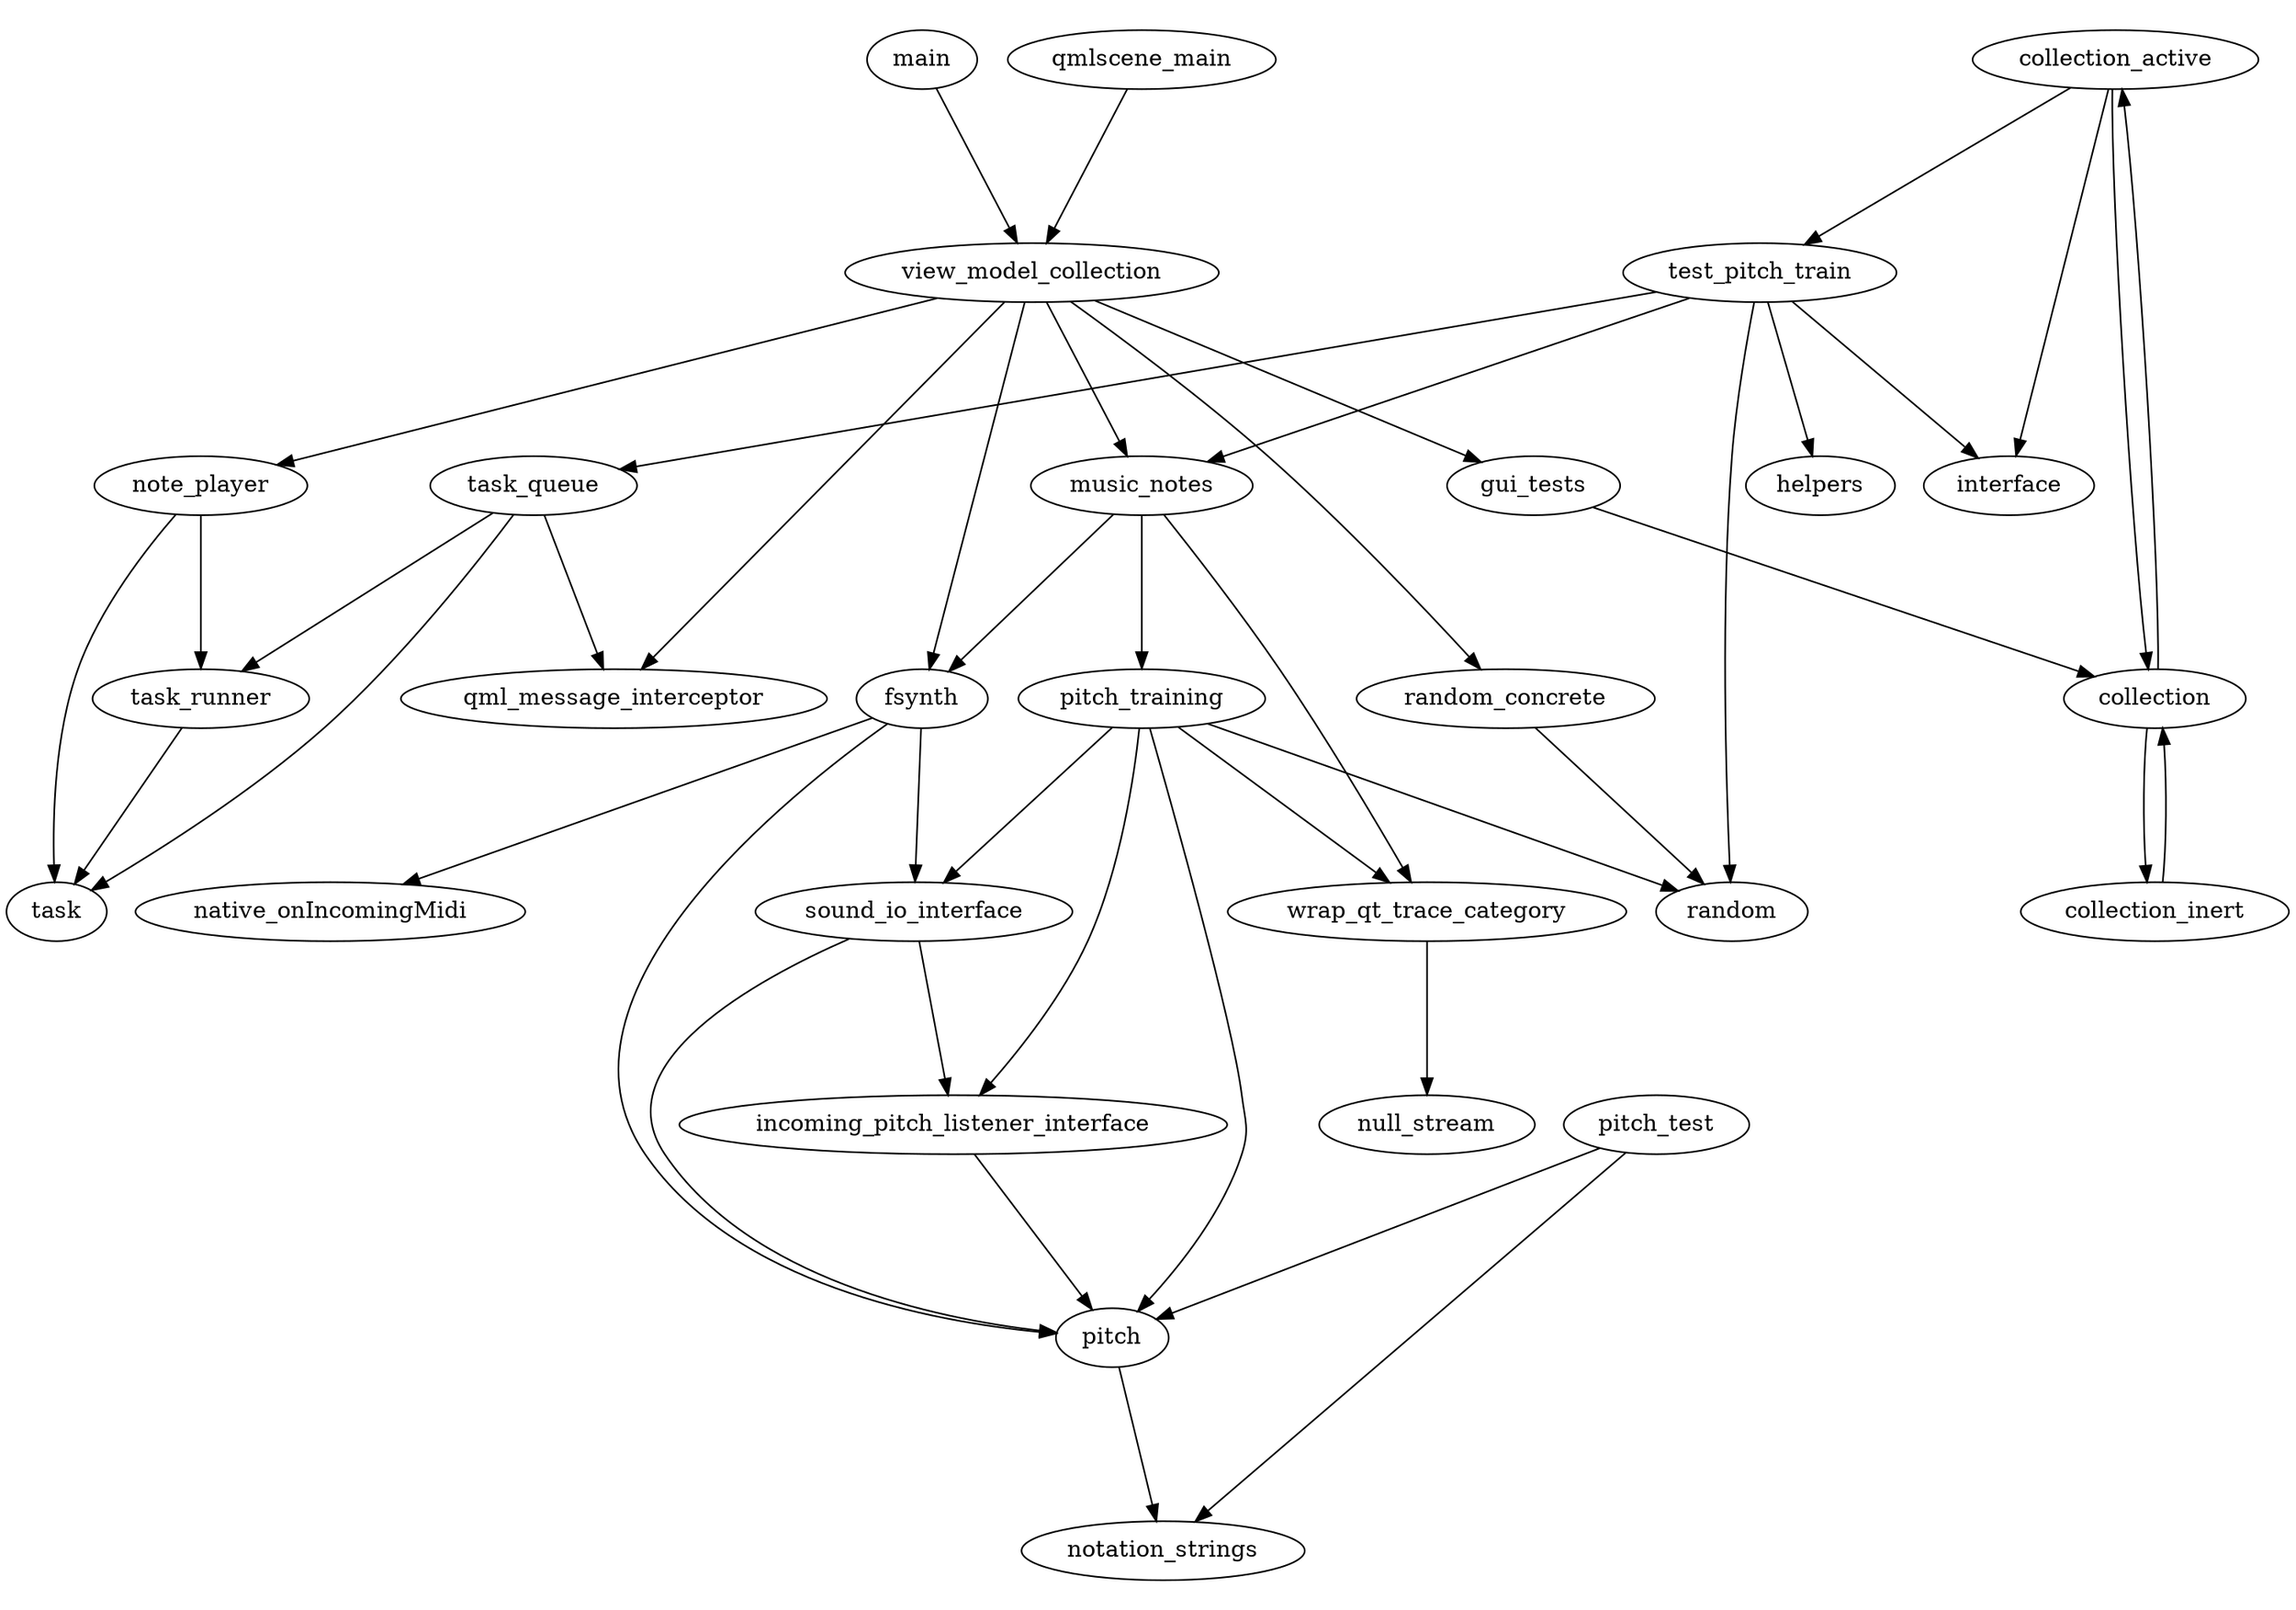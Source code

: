 digraph "source tree" {
    overlap=scale;
    ratio=0.7;
    fontsize="16";
    fontname="Helvetica";
    clusterrank="local";
	"collection_active" -> "collection"
	"collection_active" -> "interface"
	"collection_active" -> "test_pitch_train"
	"collection" -> "collection_active"
	"collection" -> "collection_inert"
	"collection_inert" -> "collection"
	"fsynth" -> "native_onIncomingMidi"
	"fsynth" -> "pitch"
	"fsynth" -> "sound_io_interface"
	"gui_tests" -> "collection"
	"incoming_pitch_listener_interface" -> "pitch"
	"main" -> "view_model_collection"
	"music_notes" -> "fsynth"
	"music_notes" -> "pitch_training"
	"music_notes" -> "wrap_qt_trace_category"
	"note_player" -> "task"
	"note_player" -> "task_runner"
	"pitch" -> "notation_strings"
	"pitch_test" -> "notation_strings"
	"pitch_test" -> "pitch"
	"pitch_training" -> "incoming_pitch_listener_interface"
	"pitch_training" -> "pitch"
	"pitch_training" -> "random"
	"pitch_training" -> "sound_io_interface"
	"pitch_training" -> "wrap_qt_trace_category"
	"qmlscene_main" -> "view_model_collection"
	"random_concrete" -> "random"
	"sound_io_interface" -> "incoming_pitch_listener_interface"
	"sound_io_interface" -> "pitch"
	"task_queue" -> "qml_message_interceptor"
	"task_queue" -> "task"
	"task_queue" -> "task_runner"
	"task_runner" -> "task"
	"test_pitch_train" -> "helpers"
	"test_pitch_train" -> "interface"
	"test_pitch_train" -> "music_notes"
	"test_pitch_train" -> "random"
	"test_pitch_train" -> "task_queue"
	"view_model_collection" -> "fsynth"
	"view_model_collection" -> "gui_tests"
	"view_model_collection" -> "music_notes"
	"view_model_collection" -> "note_player"
	"view_model_collection" -> "qml_message_interceptor"
	"view_model_collection" -> "random_concrete"
	"wrap_qt_trace_category" -> "null_stream"
}
